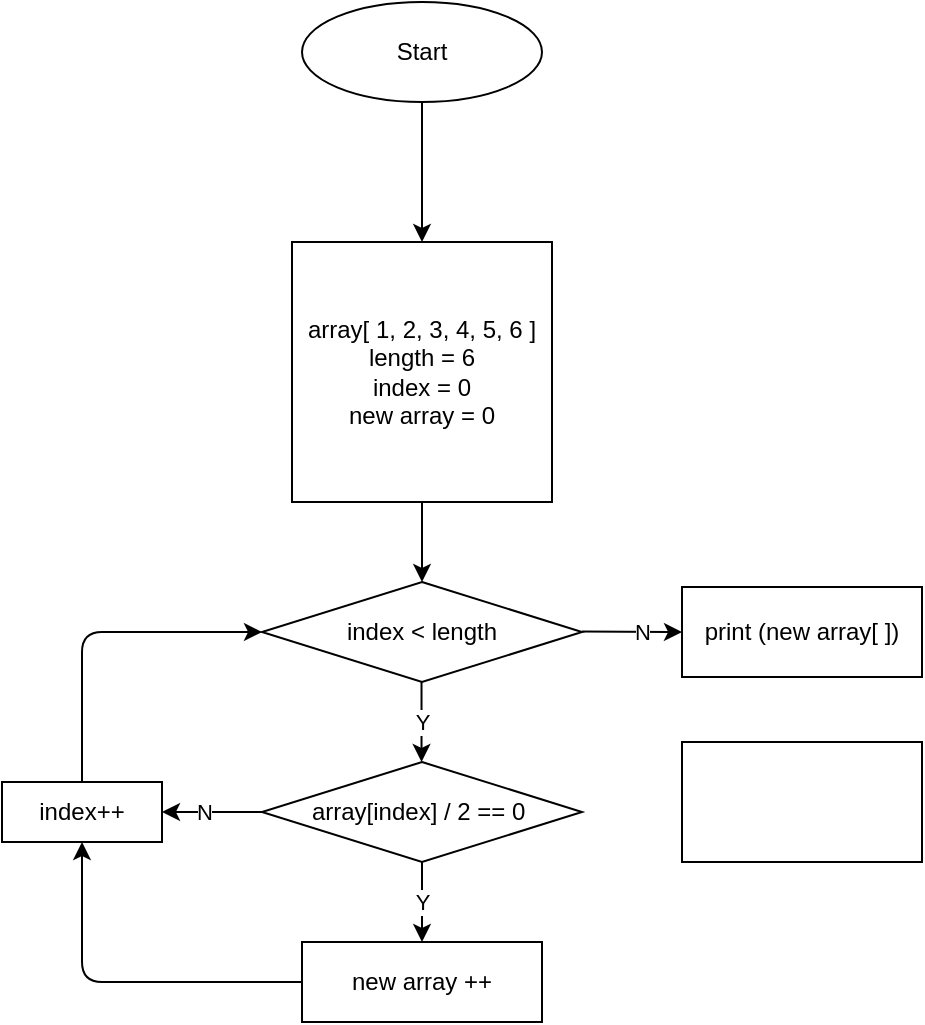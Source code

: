 <mxfile>
    <diagram id="8E-yw9bqVJc5uv5slbTW" name="Страница 1">
        <mxGraphModel dx="686" dy="482" grid="1" gridSize="10" guides="1" tooltips="1" connect="1" arrows="1" fold="1" page="1" pageScale="1" pageWidth="827" pageHeight="1169" math="0" shadow="0">
            <root>
                <mxCell id="0"/>
                <mxCell id="1" parent="0"/>
                <mxCell id="2" value="Start" style="ellipse;whiteSpace=wrap;html=1;" parent="1" vertex="1">
                    <mxGeometry x="280" y="70" width="120" height="50" as="geometry"/>
                </mxCell>
                <mxCell id="3" value="array[ 1, 2, 3, 4, 5, 6 ]&lt;br&gt;length = 6&lt;br&gt;index = 0&lt;br&gt;new array = 0" style="whiteSpace=wrap;html=1;aspect=fixed;" parent="1" vertex="1">
                    <mxGeometry x="275" y="190" width="130" height="130" as="geometry"/>
                </mxCell>
                <mxCell id="4" value="index &amp;lt; length" style="rhombus;whiteSpace=wrap;html=1;" parent="1" vertex="1">
                    <mxGeometry x="260" y="360" width="160" height="50" as="geometry"/>
                </mxCell>
                <mxCell id="5" value="" style="endArrow=classic;html=1;" parent="1" edge="1">
                    <mxGeometry relative="1" as="geometry">
                        <mxPoint x="339.76" y="410" as="sourcePoint"/>
                        <mxPoint x="339.76" y="450" as="targetPoint"/>
                    </mxGeometry>
                </mxCell>
                <mxCell id="6" value="Y" style="edgeLabel;resizable=0;html=1;align=center;verticalAlign=middle;" parent="5" connectable="0" vertex="1">
                    <mxGeometry relative="1" as="geometry"/>
                </mxCell>
                <mxCell id="7" value="" style="endArrow=classic;html=1;entryX=0;entryY=0.5;entryDx=0;entryDy=0;" parent="1" target="23" edge="1">
                    <mxGeometry relative="1" as="geometry">
                        <mxPoint x="420" y="384.76" as="sourcePoint"/>
                        <mxPoint x="464" y="384.76" as="targetPoint"/>
                    </mxGeometry>
                </mxCell>
                <mxCell id="11" value="N" style="edgeLabel;html=1;align=center;verticalAlign=middle;resizable=0;points=[];" parent="7" vertex="1" connectable="0">
                    <mxGeometry x="0.177" relative="1" as="geometry">
                        <mxPoint as="offset"/>
                    </mxGeometry>
                </mxCell>
                <mxCell id="12" value="" style="endArrow=classic;html=1;exitX=0.5;exitY=1;exitDx=0;exitDy=0;" parent="1" source="3" target="4" edge="1">
                    <mxGeometry width="50" height="50" relative="1" as="geometry">
                        <mxPoint x="320" y="430" as="sourcePoint"/>
                        <mxPoint x="370" y="380" as="targetPoint"/>
                    </mxGeometry>
                </mxCell>
                <mxCell id="13" value="" style="endArrow=classic;html=1;exitX=0.5;exitY=1;exitDx=0;exitDy=0;" parent="1" source="2" target="3" edge="1">
                    <mxGeometry width="50" height="50" relative="1" as="geometry">
                        <mxPoint x="320" y="190" as="sourcePoint"/>
                        <mxPoint x="370" y="140" as="targetPoint"/>
                    </mxGeometry>
                </mxCell>
                <mxCell id="14" value="array[index] / 2 == 0&amp;nbsp;" style="rhombus;whiteSpace=wrap;html=1;" parent="1" vertex="1">
                    <mxGeometry x="260" y="450" width="160" height="50" as="geometry"/>
                </mxCell>
                <mxCell id="15" value="" style="endArrow=classic;html=1;exitX=0.5;exitY=1;exitDx=0;exitDy=0;" parent="1" source="14" edge="1">
                    <mxGeometry relative="1" as="geometry">
                        <mxPoint x="350" y="510" as="sourcePoint"/>
                        <mxPoint x="340" y="540" as="targetPoint"/>
                    </mxGeometry>
                </mxCell>
                <mxCell id="16" value="Y" style="edgeLabel;resizable=0;html=1;align=center;verticalAlign=middle;" parent="15" connectable="0" vertex="1">
                    <mxGeometry relative="1" as="geometry"/>
                </mxCell>
                <mxCell id="17" value="new array ++" style="rounded=0;whiteSpace=wrap;html=1;" parent="1" vertex="1">
                    <mxGeometry x="280" y="540" width="120" height="40" as="geometry"/>
                </mxCell>
                <mxCell id="18" value="" style="endArrow=classic;html=1;exitX=0;exitY=0.5;exitDx=0;exitDy=0;" parent="1" source="14" target="20" edge="1">
                    <mxGeometry relative="1" as="geometry">
                        <mxPoint x="210" y="474.76" as="sourcePoint"/>
                        <mxPoint x="220" y="475" as="targetPoint"/>
                    </mxGeometry>
                </mxCell>
                <mxCell id="19" value="N" style="edgeLabel;html=1;align=center;verticalAlign=middle;resizable=0;points=[];" parent="18" vertex="1" connectable="0">
                    <mxGeometry x="0.177" relative="1" as="geometry">
                        <mxPoint as="offset"/>
                    </mxGeometry>
                </mxCell>
                <mxCell id="20" value="index++" style="rounded=0;whiteSpace=wrap;html=1;" parent="1" vertex="1">
                    <mxGeometry x="130" y="460" width="80" height="30" as="geometry"/>
                </mxCell>
                <mxCell id="21" value="" style="endArrow=classic;html=1;exitX=0;exitY=0.5;exitDx=0;exitDy=0;entryX=0.5;entryY=1;entryDx=0;entryDy=0;" parent="1" source="17" target="20" edge="1">
                    <mxGeometry width="50" height="50" relative="1" as="geometry">
                        <mxPoint x="220" y="480" as="sourcePoint"/>
                        <mxPoint x="270" y="430" as="targetPoint"/>
                        <Array as="points">
                            <mxPoint x="170" y="560"/>
                        </Array>
                    </mxGeometry>
                </mxCell>
                <mxCell id="22" value="" style="endArrow=classic;html=1;exitX=0.5;exitY=0;exitDx=0;exitDy=0;entryX=0;entryY=0.5;entryDx=0;entryDy=0;" parent="1" source="20" target="4" edge="1">
                    <mxGeometry width="50" height="50" relative="1" as="geometry">
                        <mxPoint x="220" y="480" as="sourcePoint"/>
                        <mxPoint x="270" y="430" as="targetPoint"/>
                        <Array as="points">
                            <mxPoint x="170" y="385"/>
                        </Array>
                    </mxGeometry>
                </mxCell>
                <mxCell id="23" value="print (new array[ ])" style="rounded=0;whiteSpace=wrap;html=1;" parent="1" vertex="1">
                    <mxGeometry x="470" y="362.5" width="120" height="45" as="geometry"/>
                </mxCell>
                <mxCell id="24" value="" style="rounded=0;whiteSpace=wrap;html=1;" vertex="1" parent="1">
                    <mxGeometry x="470" y="440" width="120" height="60" as="geometry"/>
                </mxCell>
            </root>
        </mxGraphModel>
    </diagram>
</mxfile>